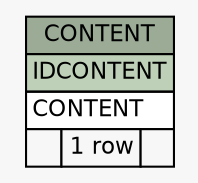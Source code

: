 // dot 2.38.0 on Windows 10 10.0
// SchemaSpy rev Unknown
digraph "CONTENT" {
  graph [
    rankdir="RL"
    bgcolor="#f7f7f7"
    nodesep="0.18"
    ranksep="0.46"
    fontname="Helvetica"
    fontsize="11"
  ];
  node [
    fontname="Helvetica"
    fontsize="11"
    shape="plaintext"
  ];
  edge [
    arrowsize="0.8"
  ];
  "CONTENT" [
    label=<
    <TABLE BORDER="0" CELLBORDER="1" CELLSPACING="0" BGCOLOR="#ffffff">
      <TR><TD COLSPAN="3" BGCOLOR="#9bab96" ALIGN="CENTER">CONTENT</TD></TR>
      <TR><TD PORT="IDCONTENT" COLSPAN="3" BGCOLOR="#bed1b8" ALIGN="LEFT">IDCONTENT</TD></TR>
      <TR><TD PORT="CONTENT" COLSPAN="3" ALIGN="LEFT">CONTENT</TD></TR>
      <TR><TD ALIGN="LEFT" BGCOLOR="#f7f7f7">  </TD><TD ALIGN="RIGHT" BGCOLOR="#f7f7f7">1 row</TD><TD ALIGN="RIGHT" BGCOLOR="#f7f7f7">  </TD></TR>
    </TABLE>>
    URL="tables/CONTENT.html"
    tooltip="CONTENT"
  ];
}
